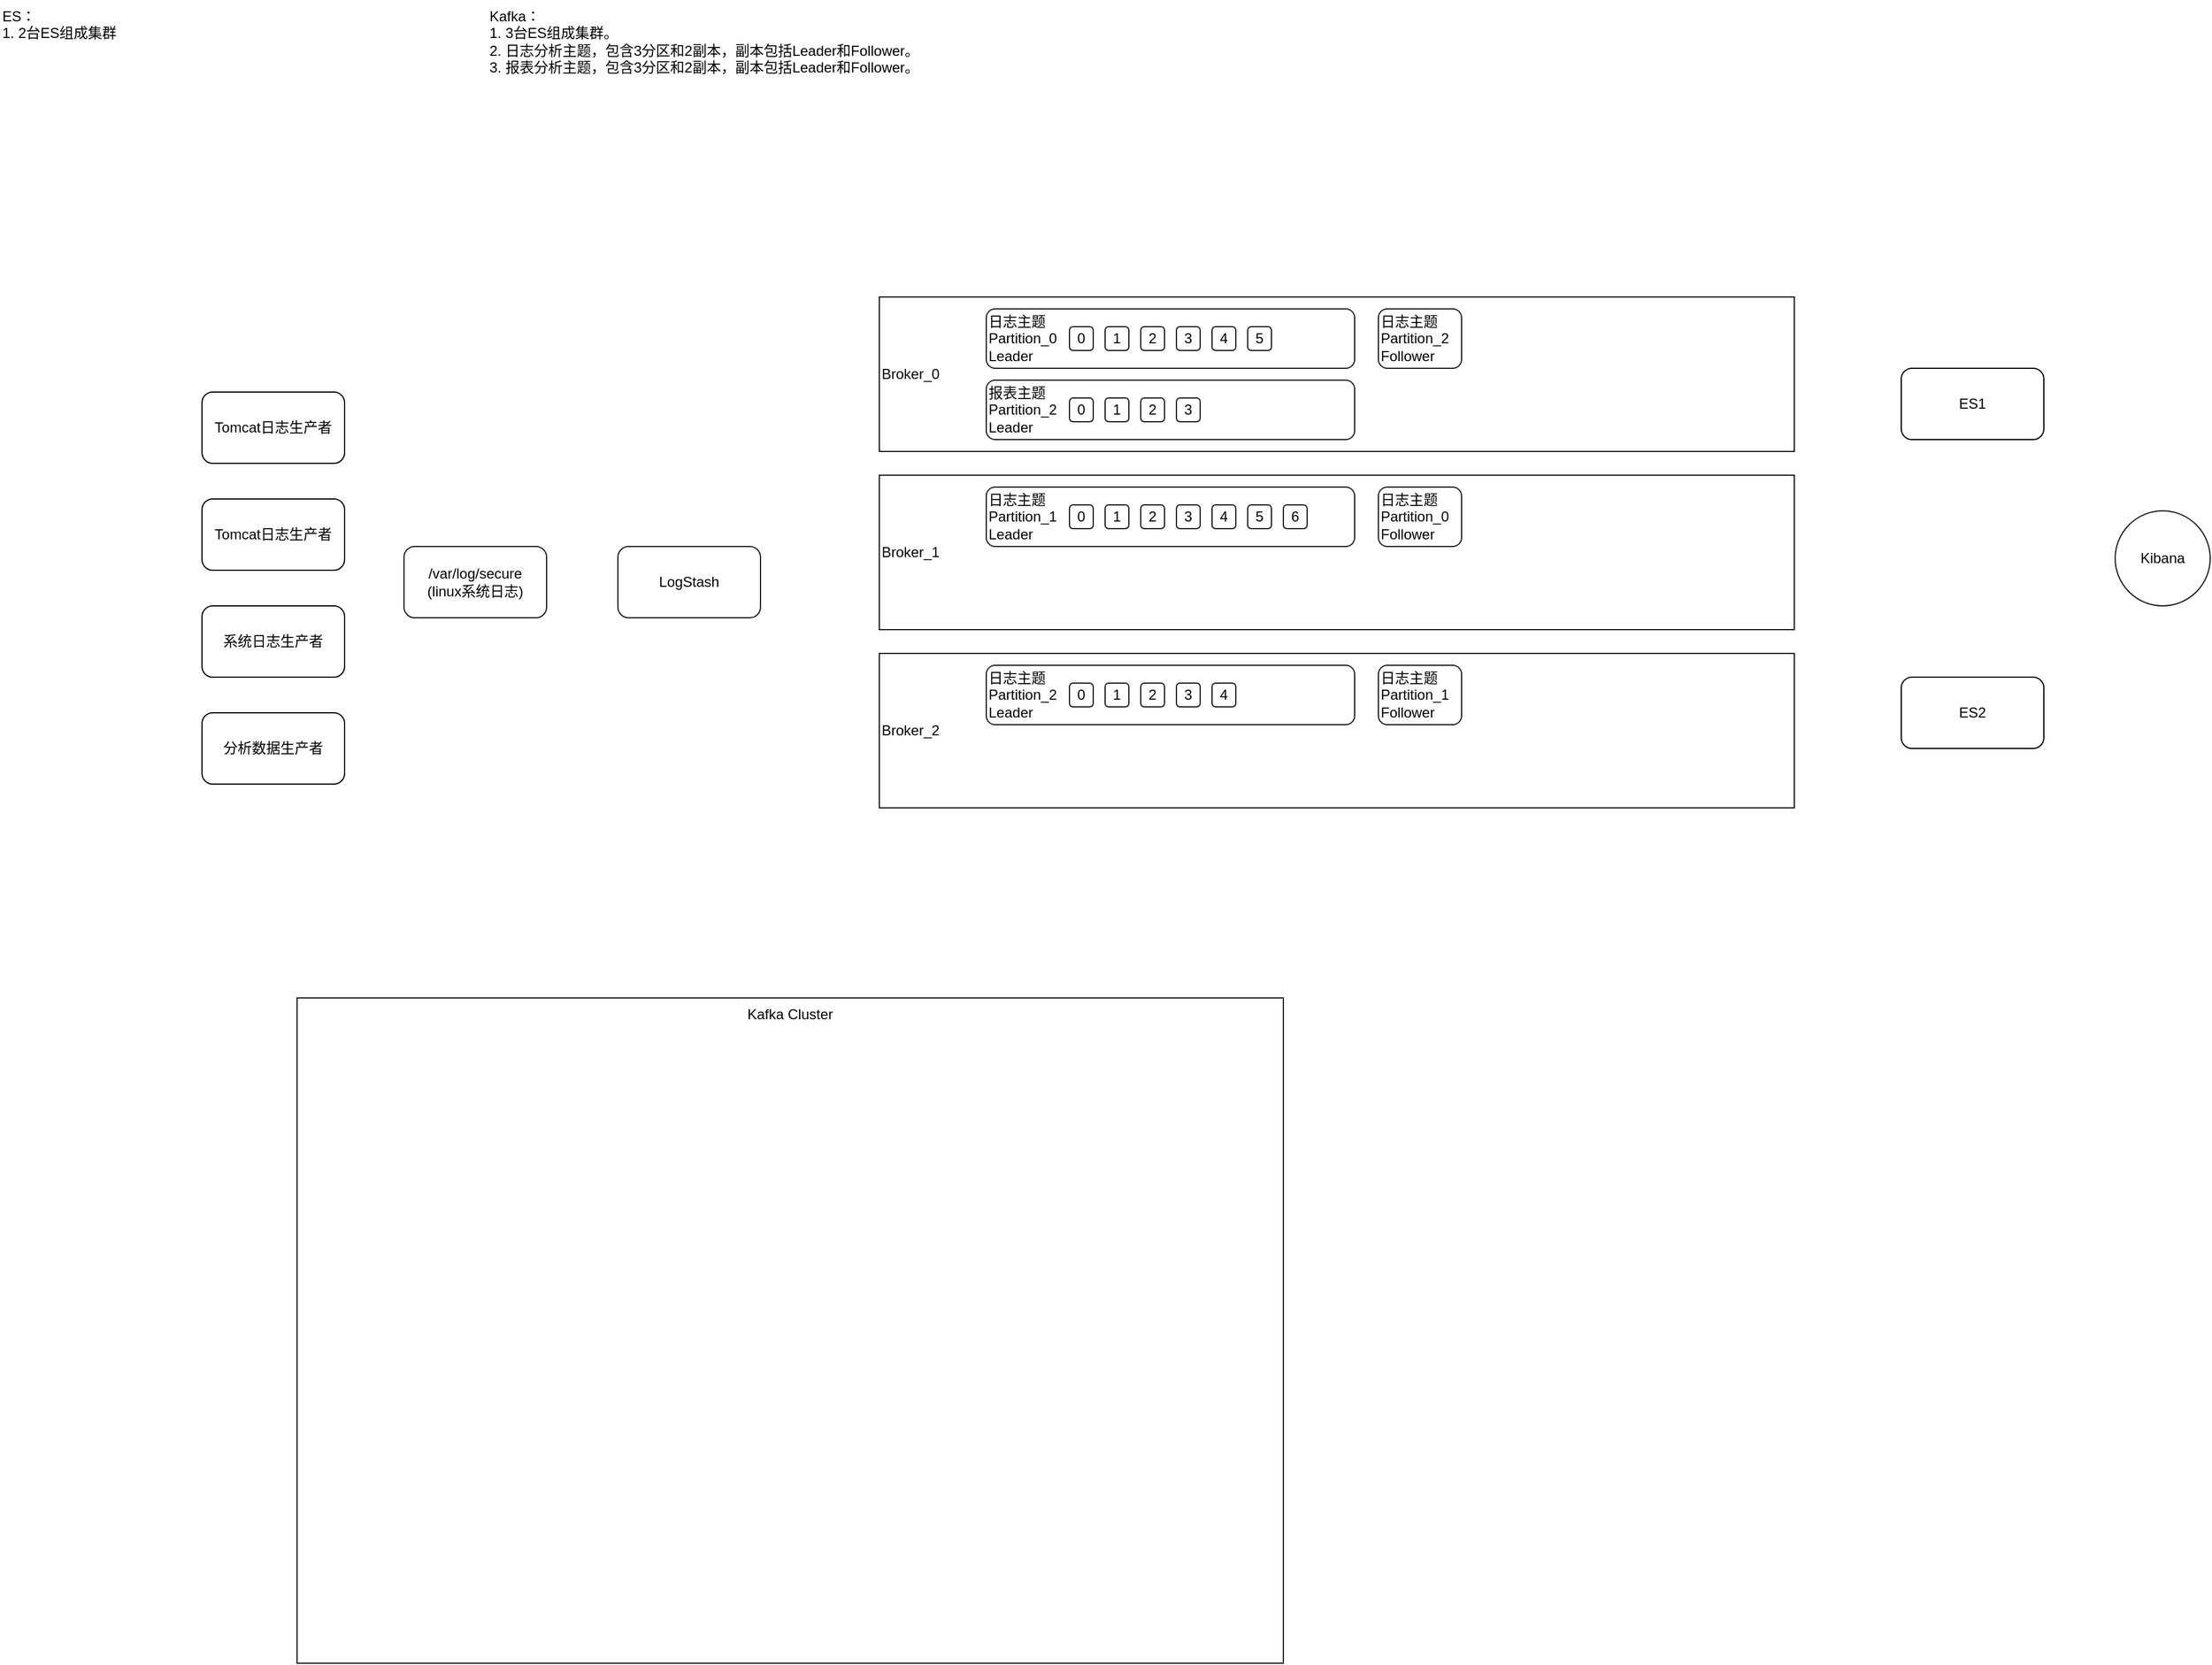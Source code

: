 <mxfile version="13.3.5" type="github">
  <diagram id="3makm_YaJrVtaU_NSyJ_" name="Page-1">
    <mxGraphModel dx="4401" dy="4498" grid="1" gridSize="10" guides="1" tooltips="1" connect="1" arrows="1" fold="1" page="1" pageScale="1" pageWidth="2339" pageHeight="3300" math="0" shadow="0">
      <root>
        <mxCell id="0" />
        <mxCell id="1" parent="0" />
        <mxCell id="s8ctC6jzm8qqU47r-SyN-14" value="Kafka Cluster" style="rounded=0;whiteSpace=wrap;html=1;opacity=90;align=center;verticalAlign=top;" vertex="1" parent="1">
          <mxGeometry x="90" y="780" width="830" height="560" as="geometry" />
        </mxCell>
        <mxCell id="5XpMq87SmSRbmd2YtVUi-1" value="Tomcat日志生产者" style="rounded=1;whiteSpace=wrap;html=1;" parent="1" vertex="1">
          <mxGeometry x="10" y="360" width="120" height="60" as="geometry" />
        </mxCell>
        <mxCell id="5XpMq87SmSRbmd2YtVUi-2" value="Broker_0" style="rounded=0;whiteSpace=wrap;html=1;opacity=90;align=left;" parent="1" vertex="1">
          <mxGeometry x="580" y="190" width="770" height="130" as="geometry" />
        </mxCell>
        <mxCell id="5XpMq87SmSRbmd2YtVUi-3" value="日志主题&lt;br&gt;Partition_0&lt;br&gt;Leader" style="rounded=1;whiteSpace=wrap;html=1;opacity=90;align=left;" parent="1" vertex="1">
          <mxGeometry x="670" y="200" width="310" height="50" as="geometry" />
        </mxCell>
        <mxCell id="5XpMq87SmSRbmd2YtVUi-9" value="ES1" style="rounded=1;whiteSpace=wrap;html=1;" parent="1" vertex="1">
          <mxGeometry x="1440" y="250" width="120" height="60" as="geometry" />
        </mxCell>
        <mxCell id="5XpMq87SmSRbmd2YtVUi-10" value="ES2" style="rounded=1;whiteSpace=wrap;html=1;" parent="1" vertex="1">
          <mxGeometry x="1440" y="510" width="120" height="60" as="geometry" />
        </mxCell>
        <mxCell id="5XpMq87SmSRbmd2YtVUi-11" value="系统日志生产者" style="rounded=1;whiteSpace=wrap;html=1;" parent="1" vertex="1">
          <mxGeometry x="10" y="450" width="120" height="60" as="geometry" />
        </mxCell>
        <mxCell id="5XpMq87SmSRbmd2YtVUi-12" value="分析数据生产者" style="rounded=1;whiteSpace=wrap;html=1;" parent="1" vertex="1">
          <mxGeometry x="10" y="540" width="120" height="60" as="geometry" />
        </mxCell>
        <mxCell id="5XpMq87SmSRbmd2YtVUi-20" value="Tomcat日志生产者" style="rounded=1;whiteSpace=wrap;html=1;" parent="1" vertex="1">
          <mxGeometry x="10" y="270" width="120" height="60" as="geometry" />
        </mxCell>
        <mxCell id="s8ctC6jzm8qqU47r-SyN-1" value="/var/log/secure&lt;br&gt;(linux系统日志)" style="rounded=1;whiteSpace=wrap;html=1;opacity=90;" vertex="1" parent="1">
          <mxGeometry x="180" y="400" width="120" height="60" as="geometry" />
        </mxCell>
        <mxCell id="s8ctC6jzm8qqU47r-SyN-2" value="LogStash" style="rounded=1;whiteSpace=wrap;html=1;opacity=90;" vertex="1" parent="1">
          <mxGeometry x="360" y="400" width="120" height="60" as="geometry" />
        </mxCell>
        <mxCell id="s8ctC6jzm8qqU47r-SyN-15" value="Kibana" style="ellipse;whiteSpace=wrap;html=1;aspect=fixed;opacity=90;align=center;" vertex="1" parent="1">
          <mxGeometry x="1620" y="370" width="80" height="80" as="geometry" />
        </mxCell>
        <mxCell id="s8ctC6jzm8qqU47r-SyN-16" value="ES：&lt;br&gt;1. 2台ES组成集群" style="text;html=1;strokeColor=none;fillColor=none;align=left;verticalAlign=top;whiteSpace=wrap;rounded=0;opacity=90;" vertex="1" parent="1">
          <mxGeometry x="-160" y="-60" width="380" height="200" as="geometry" />
        </mxCell>
        <mxCell id="s8ctC6jzm8qqU47r-SyN-17" value="Kafka：&lt;br&gt;1. 3台ES组成集群。&lt;br&gt;2. 日志分析主题，包含3分区和2副本，副本包括Leader和Follower。&lt;br&gt;3. 报表分析主题，包含3分区和2副本，副本包括Leader和Follower。" style="text;html=1;strokeColor=none;fillColor=none;align=left;verticalAlign=top;whiteSpace=wrap;rounded=0;opacity=90;" vertex="1" parent="1">
          <mxGeometry x="250" y="-60" width="380" height="200" as="geometry" />
        </mxCell>
        <mxCell id="s8ctC6jzm8qqU47r-SyN-18" value="0" style="rounded=1;whiteSpace=wrap;html=1;opacity=90;align=center;" vertex="1" parent="1">
          <mxGeometry x="740" y="215" width="20" height="20" as="geometry" />
        </mxCell>
        <mxCell id="s8ctC6jzm8qqU47r-SyN-19" value="1" style="rounded=1;whiteSpace=wrap;html=1;opacity=90;align=center;" vertex="1" parent="1">
          <mxGeometry x="770" y="215" width="20" height="20" as="geometry" />
        </mxCell>
        <mxCell id="s8ctC6jzm8qqU47r-SyN-20" value="2" style="rounded=1;whiteSpace=wrap;html=1;opacity=90;align=center;" vertex="1" parent="1">
          <mxGeometry x="800" y="215" width="20" height="20" as="geometry" />
        </mxCell>
        <mxCell id="s8ctC6jzm8qqU47r-SyN-21" value="3" style="rounded=1;whiteSpace=wrap;html=1;opacity=90;align=center;" vertex="1" parent="1">
          <mxGeometry x="830" y="215" width="20" height="20" as="geometry" />
        </mxCell>
        <mxCell id="s8ctC6jzm8qqU47r-SyN-22" value="4" style="rounded=1;whiteSpace=wrap;html=1;opacity=90;align=center;" vertex="1" parent="1">
          <mxGeometry x="860" y="215" width="20" height="20" as="geometry" />
        </mxCell>
        <mxCell id="s8ctC6jzm8qqU47r-SyN-23" value="5" style="rounded=1;whiteSpace=wrap;html=1;opacity=90;align=center;" vertex="1" parent="1">
          <mxGeometry x="890" y="215" width="20" height="20" as="geometry" />
        </mxCell>
        <mxCell id="s8ctC6jzm8qqU47r-SyN-26" value="日志主题&lt;br&gt;Partition_2&lt;br&gt;Follower" style="rounded=1;whiteSpace=wrap;html=1;opacity=90;align=left;" vertex="1" parent="1">
          <mxGeometry x="1000" y="200" width="70" height="50" as="geometry" />
        </mxCell>
        <mxCell id="s8ctC6jzm8qqU47r-SyN-53" value="Broker_1" style="rounded=0;whiteSpace=wrap;html=1;opacity=90;align=left;" vertex="1" parent="1">
          <mxGeometry x="580" y="340" width="770" height="130" as="geometry" />
        </mxCell>
        <mxCell id="s8ctC6jzm8qqU47r-SyN-54" value="日志主题&lt;br&gt;Partition_1&lt;br&gt;Leader" style="rounded=1;whiteSpace=wrap;html=1;opacity=90;align=left;" vertex="1" parent="1">
          <mxGeometry x="670" y="350" width="310" height="50" as="geometry" />
        </mxCell>
        <mxCell id="s8ctC6jzm8qqU47r-SyN-55" value="0" style="rounded=1;whiteSpace=wrap;html=1;opacity=90;align=center;" vertex="1" parent="1">
          <mxGeometry x="740" y="365" width="20" height="20" as="geometry" />
        </mxCell>
        <mxCell id="s8ctC6jzm8qqU47r-SyN-56" value="1" style="rounded=1;whiteSpace=wrap;html=1;opacity=90;align=center;" vertex="1" parent="1">
          <mxGeometry x="770" y="365" width="20" height="20" as="geometry" />
        </mxCell>
        <mxCell id="s8ctC6jzm8qqU47r-SyN-57" value="2" style="rounded=1;whiteSpace=wrap;html=1;opacity=90;align=center;" vertex="1" parent="1">
          <mxGeometry x="800" y="365" width="20" height="20" as="geometry" />
        </mxCell>
        <mxCell id="s8ctC6jzm8qqU47r-SyN-58" value="3" style="rounded=1;whiteSpace=wrap;html=1;opacity=90;align=center;" vertex="1" parent="1">
          <mxGeometry x="830" y="365" width="20" height="20" as="geometry" />
        </mxCell>
        <mxCell id="s8ctC6jzm8qqU47r-SyN-59" value="4" style="rounded=1;whiteSpace=wrap;html=1;opacity=90;align=center;" vertex="1" parent="1">
          <mxGeometry x="860" y="365" width="20" height="20" as="geometry" />
        </mxCell>
        <mxCell id="s8ctC6jzm8qqU47r-SyN-60" value="5" style="rounded=1;whiteSpace=wrap;html=1;opacity=90;align=center;" vertex="1" parent="1">
          <mxGeometry x="890" y="365" width="20" height="20" as="geometry" />
        </mxCell>
        <mxCell id="s8ctC6jzm8qqU47r-SyN-61" value="日志主题&lt;br&gt;Partition_0&lt;br&gt;Follower" style="rounded=1;whiteSpace=wrap;html=1;opacity=90;align=left;" vertex="1" parent="1">
          <mxGeometry x="1000" y="350" width="70" height="50" as="geometry" />
        </mxCell>
        <mxCell id="s8ctC6jzm8qqU47r-SyN-81" value="Broker_2" style="rounded=0;whiteSpace=wrap;html=1;opacity=90;align=left;" vertex="1" parent="1">
          <mxGeometry x="580" y="490" width="770" height="130" as="geometry" />
        </mxCell>
        <mxCell id="s8ctC6jzm8qqU47r-SyN-82" value="日志主题&lt;br&gt;Partition_2&lt;br&gt;Leader" style="rounded=1;whiteSpace=wrap;html=1;opacity=90;align=left;" vertex="1" parent="1">
          <mxGeometry x="670" y="500" width="310" height="50" as="geometry" />
        </mxCell>
        <mxCell id="s8ctC6jzm8qqU47r-SyN-83" value="0" style="rounded=1;whiteSpace=wrap;html=1;opacity=90;align=center;" vertex="1" parent="1">
          <mxGeometry x="740" y="515" width="20" height="20" as="geometry" />
        </mxCell>
        <mxCell id="s8ctC6jzm8qqU47r-SyN-84" value="1" style="rounded=1;whiteSpace=wrap;html=1;opacity=90;align=center;" vertex="1" parent="1">
          <mxGeometry x="770" y="515" width="20" height="20" as="geometry" />
        </mxCell>
        <mxCell id="s8ctC6jzm8qqU47r-SyN-85" value="2" style="rounded=1;whiteSpace=wrap;html=1;opacity=90;align=center;" vertex="1" parent="1">
          <mxGeometry x="800" y="515" width="20" height="20" as="geometry" />
        </mxCell>
        <mxCell id="s8ctC6jzm8qqU47r-SyN-86" value="3" style="rounded=1;whiteSpace=wrap;html=1;opacity=90;align=center;" vertex="1" parent="1">
          <mxGeometry x="830" y="515" width="20" height="20" as="geometry" />
        </mxCell>
        <mxCell id="s8ctC6jzm8qqU47r-SyN-87" value="4" style="rounded=1;whiteSpace=wrap;html=1;opacity=90;align=center;" vertex="1" parent="1">
          <mxGeometry x="860" y="515" width="20" height="20" as="geometry" />
        </mxCell>
        <mxCell id="s8ctC6jzm8qqU47r-SyN-89" value="日志主题&lt;br&gt;Partition_1&lt;br&gt;Follower" style="rounded=1;whiteSpace=wrap;html=1;opacity=90;align=left;" vertex="1" parent="1">
          <mxGeometry x="1000" y="500" width="70" height="50" as="geometry" />
        </mxCell>
        <mxCell id="s8ctC6jzm8qqU47r-SyN-109" value="6" style="rounded=1;whiteSpace=wrap;html=1;opacity=90;align=center;" vertex="1" parent="1">
          <mxGeometry x="920" y="365" width="20" height="20" as="geometry" />
        </mxCell>
        <mxCell id="s8ctC6jzm8qqU47r-SyN-110" value="报表主题&lt;br&gt;Partition_2&lt;br&gt;Leader" style="rounded=1;whiteSpace=wrap;html=1;opacity=90;align=left;" vertex="1" parent="1">
          <mxGeometry x="670" y="260" width="310" height="50" as="geometry" />
        </mxCell>
        <mxCell id="s8ctC6jzm8qqU47r-SyN-111" value="0" style="rounded=1;whiteSpace=wrap;html=1;opacity=90;align=center;" vertex="1" parent="1">
          <mxGeometry x="740" y="275" width="20" height="20" as="geometry" />
        </mxCell>
        <mxCell id="s8ctC6jzm8qqU47r-SyN-113" value="1" style="rounded=1;whiteSpace=wrap;html=1;opacity=90;align=center;" vertex="1" parent="1">
          <mxGeometry x="770" y="275" width="20" height="20" as="geometry" />
        </mxCell>
        <mxCell id="s8ctC6jzm8qqU47r-SyN-114" value="2" style="rounded=1;whiteSpace=wrap;html=1;opacity=90;align=center;" vertex="1" parent="1">
          <mxGeometry x="800" y="275" width="20" height="20" as="geometry" />
        </mxCell>
        <mxCell id="s8ctC6jzm8qqU47r-SyN-115" value="3" style="rounded=1;whiteSpace=wrap;html=1;opacity=90;align=center;" vertex="1" parent="1">
          <mxGeometry x="830" y="275" width="20" height="20" as="geometry" />
        </mxCell>
      </root>
    </mxGraphModel>
  </diagram>
</mxfile>
